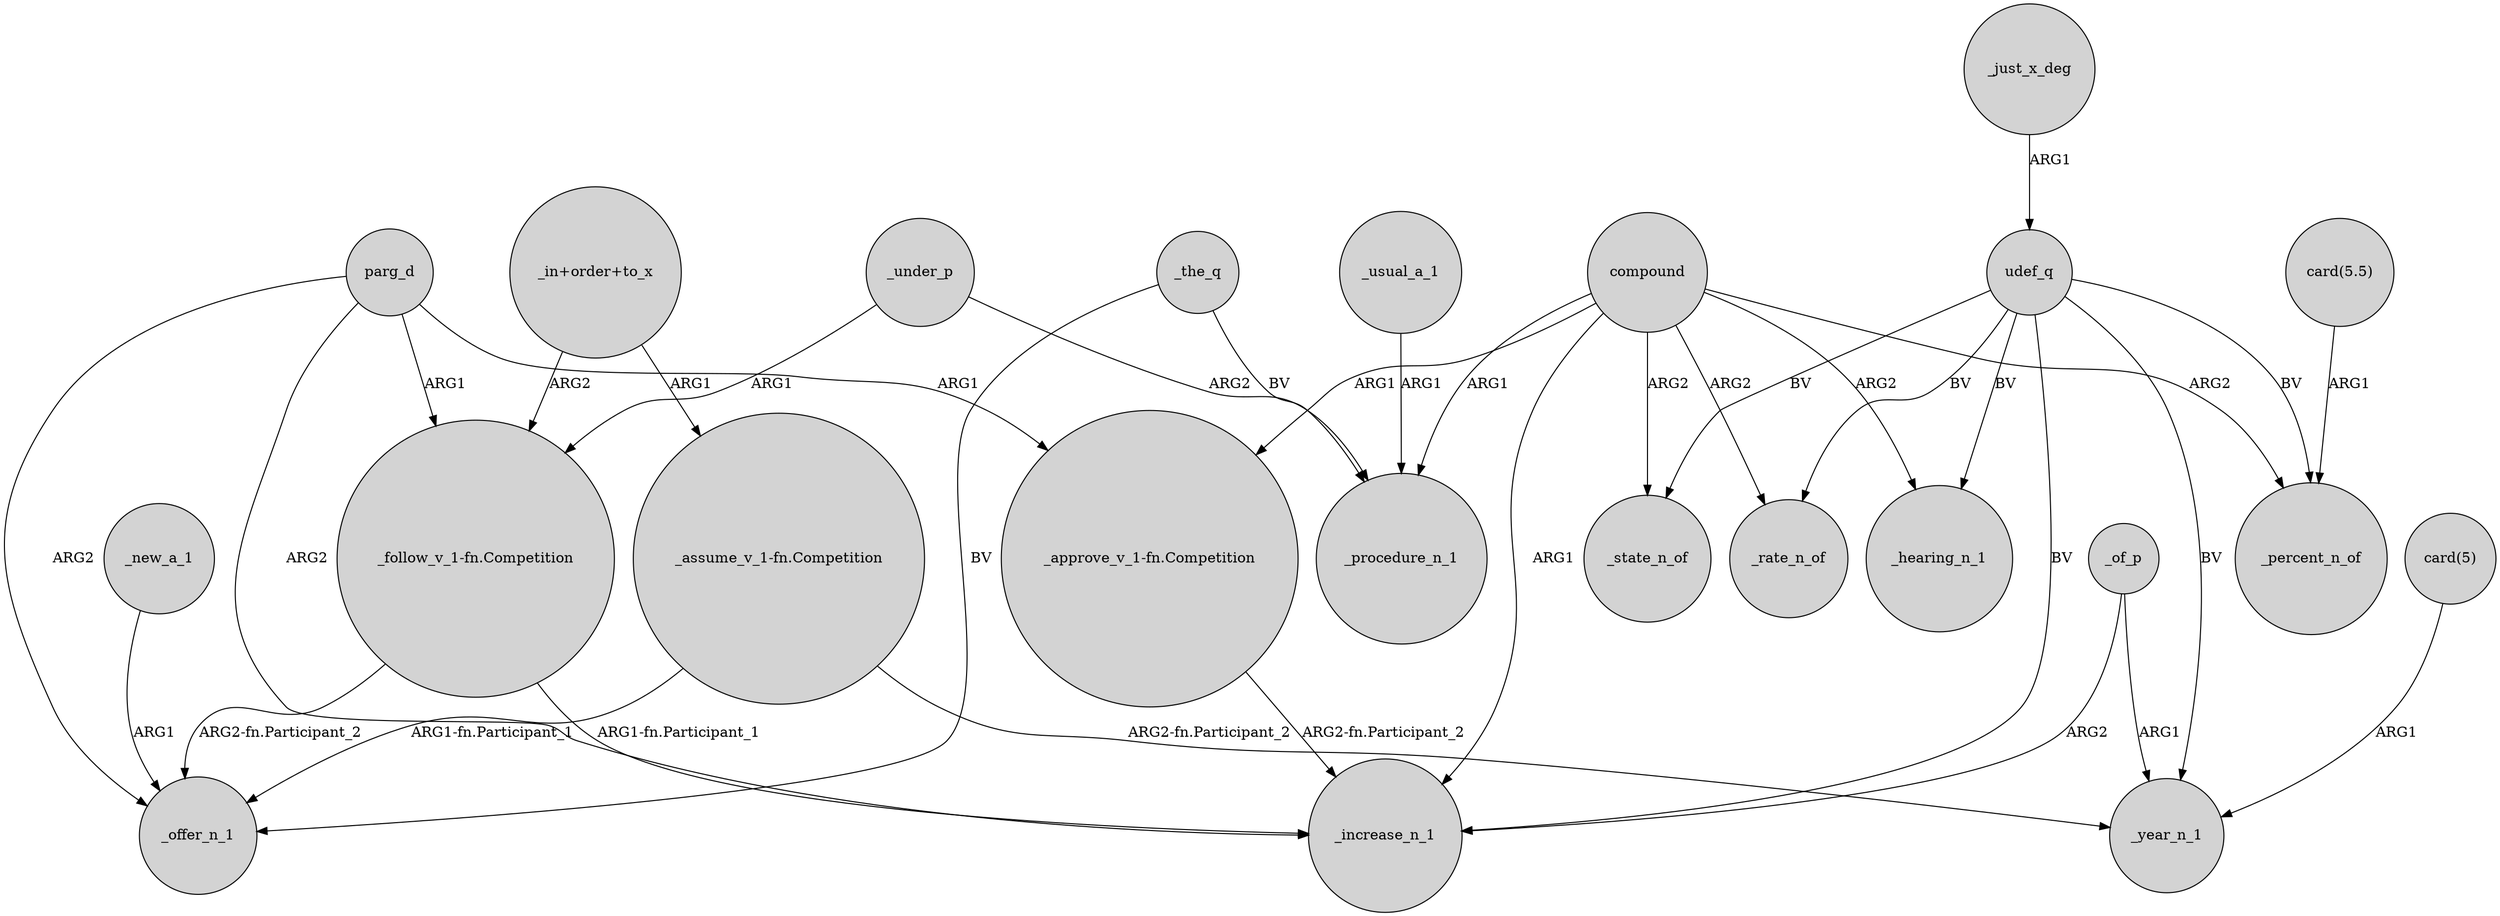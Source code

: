 digraph {
	node [shape=circle style=filled]
	"_follow_v_1-fn.Competition" -> _offer_n_1 [label="ARG2-fn.Participant_2"]
	parg_d -> _offer_n_1 [label=ARG2]
	compound -> _increase_n_1 [label=ARG1]
	parg_d -> "_approve_v_1-fn.Competition" [label=ARG1]
	_under_p -> _procedure_n_1 [label=ARG2]
	parg_d -> _increase_n_1 [label=ARG2]
	"_assume_v_1-fn.Competition" -> _year_n_1 [label="ARG2-fn.Participant_2"]
	_of_p -> _increase_n_1 [label=ARG2]
	"_in+order+to_x" -> "_assume_v_1-fn.Competition" [label=ARG1]
	_under_p -> "_follow_v_1-fn.Competition" [label=ARG1]
	"_in+order+to_x" -> "_follow_v_1-fn.Competition" [label=ARG2]
	"_follow_v_1-fn.Competition" -> _increase_n_1 [label="ARG1-fn.Participant_1"]
	udef_q -> _increase_n_1 [label=BV]
	udef_q -> _rate_n_of [label=BV]
	_new_a_1 -> _offer_n_1 [label=ARG1]
	udef_q -> _state_n_of [label=BV]
	udef_q -> _hearing_n_1 [label=BV]
	compound -> _procedure_n_1 [label=ARG1]
	compound -> _rate_n_of [label=ARG2]
	_the_q -> _procedure_n_1 [label=BV]
	udef_q -> _percent_n_of [label=BV]
	_of_p -> _year_n_1 [label=ARG1]
	"_approve_v_1-fn.Competition" -> _increase_n_1 [label="ARG2-fn.Participant_2"]
	compound -> _percent_n_of [label=ARG2]
	_usual_a_1 -> _procedure_n_1 [label=ARG1]
	_the_q -> _offer_n_1 [label=BV]
	compound -> _hearing_n_1 [label=ARG2]
	"card(5)" -> _year_n_1 [label=ARG1]
	udef_q -> _year_n_1 [label=BV]
	compound -> _state_n_of [label=ARG2]
	parg_d -> "_follow_v_1-fn.Competition" [label=ARG1]
	"card(5.5)" -> _percent_n_of [label=ARG1]
	"_assume_v_1-fn.Competition" -> _offer_n_1 [label="ARG1-fn.Participant_1"]
	compound -> "_approve_v_1-fn.Competition" [label=ARG1]
	_just_x_deg -> udef_q [label=ARG1]
}
